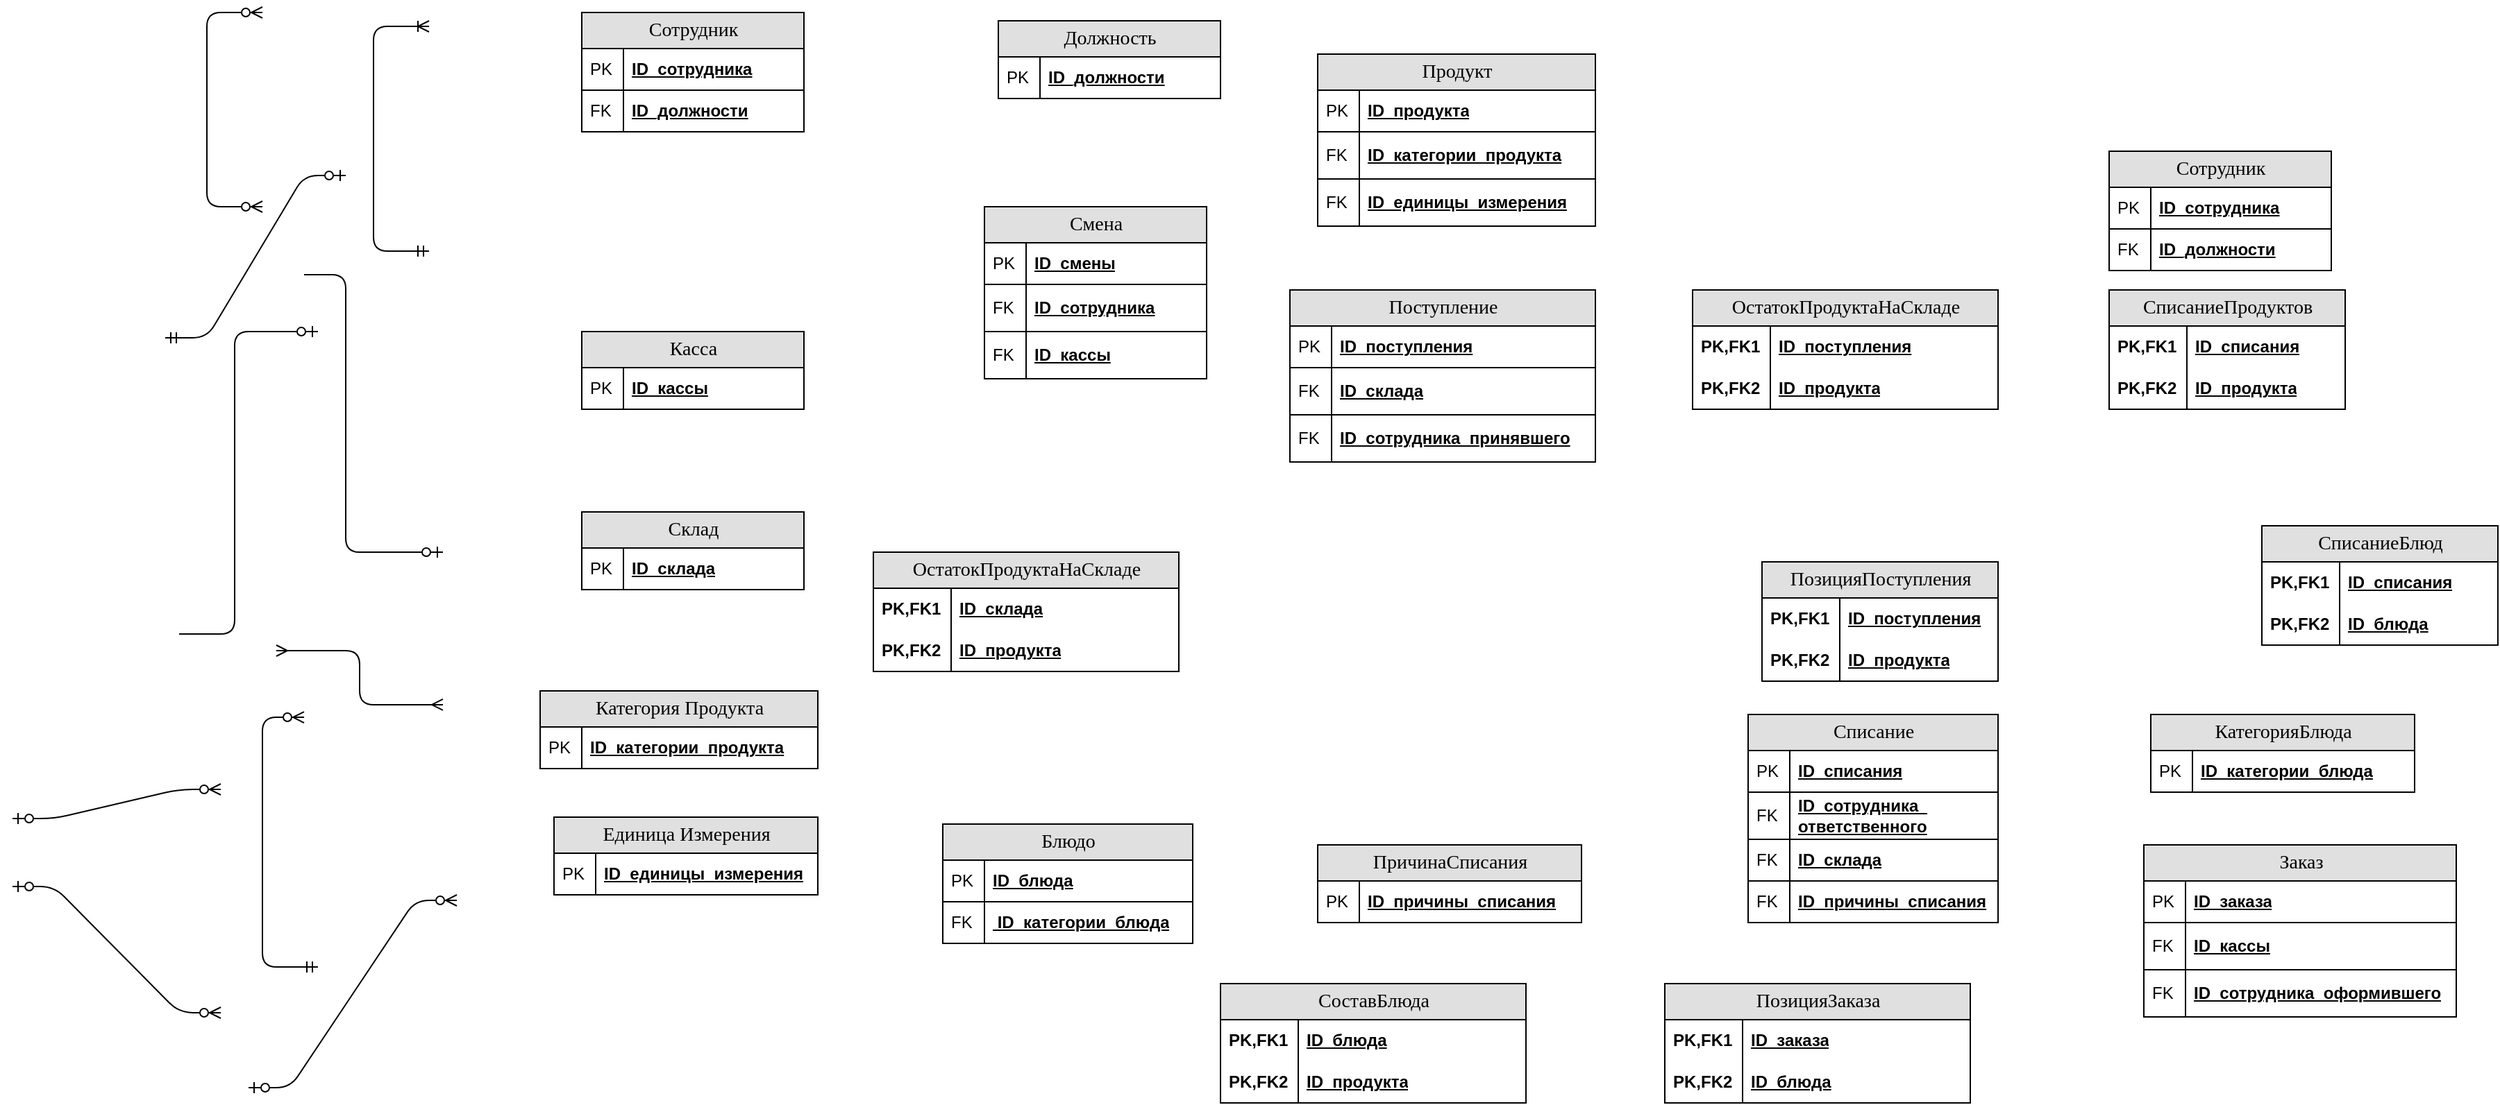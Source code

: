 <mxfile version="27.0.3">
  <diagram name="Page-1" id="e56a1550-8fbb-45ad-956c-1786394a9013">
    <mxGraphModel dx="2765" dy="788" grid="1" gridSize="10" guides="1" tooltips="1" connect="1" arrows="1" fold="1" page="1" pageScale="1" pageWidth="1100" pageHeight="850" background="none" math="0" shadow="0">
      <root>
        <mxCell id="0" />
        <mxCell id="1" parent="0" />
        <mxCell id="2e49270ec7c68f3f-8" value="Сотрудник" style="swimlane;html=1;fontStyle=0;childLayout=stackLayout;horizontal=1;startSize=26;fillColor=#e0e0e0;horizontalStack=0;resizeParent=1;resizeLast=0;collapsible=1;marginBottom=0;swimlaneFillColor=#ffffff;align=center;rounded=0;shadow=0;comic=0;labelBackgroundColor=none;strokeWidth=1;fontFamily=Verdana;fontSize=14;swimlaneLine=1;" parent="1" vertex="1">
          <mxGeometry x="1140" y="120" width="160" height="86" as="geometry" />
        </mxCell>
        <mxCell id="2e49270ec7c68f3f-9" value="ID_сотрудника" style="shape=partialRectangle;top=0;left=0;right=0;bottom=1;html=1;align=left;verticalAlign=middle;fillColor=none;spacingLeft=34;spacingRight=4;whiteSpace=wrap;overflow=hidden;rotatable=0;points=[[0,0.5],[1,0.5]];portConstraint=eastwest;dropTarget=0;fontStyle=5;" parent="2e49270ec7c68f3f-8" vertex="1">
          <mxGeometry y="26" width="160" height="30" as="geometry" />
        </mxCell>
        <mxCell id="2e49270ec7c68f3f-10" value="PK" style="shape=partialRectangle;top=0;left=0;bottom=0;html=1;fillColor=none;align=left;verticalAlign=middle;spacingLeft=4;spacingRight=4;whiteSpace=wrap;overflow=hidden;rotatable=0;points=[];portConstraint=eastwest;part=1;" parent="2e49270ec7c68f3f-9" vertex="1" connectable="0">
          <mxGeometry width="30" height="30" as="geometry" />
        </mxCell>
        <mxCell id="2e49270ec7c68f3f-81" value="ID_должности" style="shape=partialRectangle;top=0;left=0;right=0;bottom=1;html=1;align=left;verticalAlign=middle;fillColor=none;spacingLeft=34;spacingRight=4;whiteSpace=wrap;overflow=hidden;rotatable=0;points=[[0,0.5],[1,0.5]];portConstraint=eastwest;dropTarget=0;fontStyle=5;" parent="2e49270ec7c68f3f-8" vertex="1">
          <mxGeometry y="56" width="160" height="30" as="geometry" />
        </mxCell>
        <mxCell id="2e49270ec7c68f3f-82" value="FK" style="shape=partialRectangle;top=0;left=0;bottom=0;html=1;fillColor=none;align=left;verticalAlign=middle;spacingLeft=4;spacingRight=4;whiteSpace=wrap;overflow=hidden;rotatable=0;points=[];portConstraint=eastwest;part=1;" parent="2e49270ec7c68f3f-81" vertex="1" connectable="0">
          <mxGeometry width="30" height="30" as="geometry" />
        </mxCell>
        <mxCell id="2e49270ec7c68f3f-19" value="Касса" style="swimlane;html=1;fontStyle=0;childLayout=stackLayout;horizontal=1;startSize=26;fillColor=#e0e0e0;horizontalStack=0;resizeParent=1;resizeLast=0;collapsible=1;marginBottom=0;swimlaneFillColor=#ffffff;align=center;rounded=0;shadow=0;comic=0;labelBackgroundColor=none;strokeWidth=1;fontFamily=Verdana;fontSize=14" parent="1" vertex="1">
          <mxGeometry x="40" y="250" width="160" height="56" as="geometry" />
        </mxCell>
        <mxCell id="2e49270ec7c68f3f-20" value="ID_кассы" style="shape=partialRectangle;top=0;left=0;right=0;bottom=1;html=1;align=left;verticalAlign=middle;fillColor=none;spacingLeft=34;spacingRight=4;whiteSpace=wrap;overflow=hidden;rotatable=0;points=[[0,0.5],[1,0.5]];portConstraint=eastwest;dropTarget=0;fontStyle=5;" parent="2e49270ec7c68f3f-19" vertex="1">
          <mxGeometry y="26" width="160" height="30" as="geometry" />
        </mxCell>
        <mxCell id="2e49270ec7c68f3f-21" value="PK" style="shape=partialRectangle;top=0;left=0;bottom=0;html=1;fillColor=none;align=left;verticalAlign=middle;spacingLeft=4;spacingRight=4;whiteSpace=wrap;overflow=hidden;rotatable=0;points=[];portConstraint=eastwest;part=1;" parent="2e49270ec7c68f3f-20" vertex="1" connectable="0">
          <mxGeometry width="30" height="30" as="geometry" />
        </mxCell>
        <mxCell id="2e49270ec7c68f3f-41" value="ОстатокПродуктаНаСкладе" style="swimlane;html=1;fontStyle=0;childLayout=stackLayout;horizontal=1;startSize=26;fillColor=#e0e0e0;horizontalStack=0;resizeParent=1;resizeLast=0;collapsible=1;marginBottom=0;swimlaneFillColor=#ffffff;align=center;rounded=0;shadow=0;comic=0;labelBackgroundColor=none;strokeWidth=1;fontFamily=Verdana;fontSize=14" parent="1" vertex="1">
          <mxGeometry x="250" y="409" width="220" height="86" as="geometry" />
        </mxCell>
        <mxCell id="2e49270ec7c68f3f-42" value="ID_склада" style="shape=partialRectangle;top=0;left=0;right=0;bottom=0;html=1;align=left;verticalAlign=middle;fillColor=none;spacingLeft=60;spacingRight=4;whiteSpace=wrap;overflow=hidden;rotatable=0;points=[[0,0.5],[1,0.5]];portConstraint=eastwest;dropTarget=0;fontStyle=5;" parent="2e49270ec7c68f3f-41" vertex="1">
          <mxGeometry y="26" width="220" height="30" as="geometry" />
        </mxCell>
        <mxCell id="2e49270ec7c68f3f-43" value="PK,FK1" style="shape=partialRectangle;fontStyle=1;top=0;left=0;bottom=0;html=1;fillColor=none;align=left;verticalAlign=middle;spacingLeft=4;spacingRight=4;whiteSpace=wrap;overflow=hidden;rotatable=0;points=[];portConstraint=eastwest;part=1;" parent="2e49270ec7c68f3f-42" vertex="1" connectable="0">
          <mxGeometry width="56" height="30" as="geometry" />
        </mxCell>
        <mxCell id="2e49270ec7c68f3f-44" value="ID_продукта" style="shape=partialRectangle;top=0;left=0;right=0;bottom=1;html=1;align=left;verticalAlign=middle;fillColor=none;spacingLeft=60;spacingRight=4;whiteSpace=wrap;overflow=hidden;rotatable=0;points=[[0,0.5],[1,0.5]];portConstraint=eastwest;dropTarget=0;fontStyle=5;" parent="2e49270ec7c68f3f-41" vertex="1">
          <mxGeometry y="56" width="220" height="30" as="geometry" />
        </mxCell>
        <mxCell id="2e49270ec7c68f3f-45" value="PK,FK2" style="shape=partialRectangle;fontStyle=1;top=0;left=0;bottom=0;html=1;fillColor=none;align=left;verticalAlign=middle;spacingLeft=4;spacingRight=4;whiteSpace=wrap;overflow=hidden;rotatable=0;points=[];portConstraint=eastwest;part=1;" parent="2e49270ec7c68f3f-44" vertex="1" connectable="0">
          <mxGeometry width="56" height="30" as="geometry" />
        </mxCell>
        <mxCell id="2e49270ec7c68f3f-55" value="" style="edgeStyle=orthogonalEdgeStyle;html=1;endArrow=ERoneToMany;startArrow=ERmandOne;labelBackgroundColor=none;fontFamily=Verdana;fontSize=14;entryX=0;entryY=0.5;exitX=0;exitY=0.5;" parent="1" edge="1">
          <mxGeometry width="100" height="100" relative="1" as="geometry">
            <mxPoint x="-70" y="192" as="sourcePoint" />
            <mxPoint x="-70" y="30" as="targetPoint" />
            <Array as="points">
              <mxPoint x="-110" y="192" />
              <mxPoint x="-110" y="30" />
            </Array>
          </mxGeometry>
        </mxCell>
        <mxCell id="2e49270ec7c68f3f-56" value="" style="edgeStyle=orthogonalEdgeStyle;html=1;endArrow=ERzeroToMany;endFill=1;startArrow=ERzeroToMany;labelBackgroundColor=none;fontFamily=Verdana;fontSize=14;entryX=0;entryY=0.5;exitX=0;exitY=0.5;" parent="1" edge="1">
          <mxGeometry width="100" height="100" relative="1" as="geometry">
            <mxPoint x="-190" y="160" as="sourcePoint" />
            <mxPoint x="-190" y="20" as="targetPoint" />
            <Array as="points">
              <mxPoint x="-230" y="160" />
              <mxPoint x="-230" y="20" />
            </Array>
          </mxGeometry>
        </mxCell>
        <mxCell id="2e49270ec7c68f3f-57" value="" style="edgeStyle=orthogonalEdgeStyle;html=1;endArrow=ERmany;startArrow=ERmany;labelBackgroundColor=none;fontFamily=Verdana;fontSize=14;entryX=1;entryY=0.5;exitX=0;exitY=0.383;exitPerimeter=0;" parent="1" edge="1">
          <mxGeometry width="100" height="100" relative="1" as="geometry">
            <mxPoint x="-60" y="518.958" as="sourcePoint" />
            <mxPoint x="-180" y="480" as="targetPoint" />
            <Array as="points">
              <mxPoint x="-120" y="519" />
              <mxPoint x="-120" y="480" />
            </Array>
          </mxGeometry>
        </mxCell>
        <mxCell id="2e49270ec7c68f3f-58" value="" style="edgeStyle=orthogonalEdgeStyle;html=1;endArrow=ERzeroToMany;startArrow=ERmandOne;labelBackgroundColor=none;fontFamily=Verdana;fontSize=14;entryX=0;entryY=0.308;entryPerimeter=0;exitX=0;exitY=0.5;" parent="1" edge="1">
          <mxGeometry width="100" height="100" relative="1" as="geometry">
            <mxPoint x="-150" y="708" as="sourcePoint" />
            <mxPoint x="-160" y="528.008" as="targetPoint" />
            <Array as="points">
              <mxPoint x="-190" y="708" />
              <mxPoint x="-190" y="528" />
            </Array>
          </mxGeometry>
        </mxCell>
        <mxCell id="2e49270ec7c68f3f-60" value="" style="edgeStyle=entityRelationEdgeStyle;html=1;endArrow=ERzeroToOne;startArrow=ERmandOne;labelBackgroundColor=none;fontFamily=Verdana;fontSize=14;exitX=1;exitY=0.5;entryX=0;entryY=0.5;" parent="1" edge="1">
          <mxGeometry width="100" height="100" relative="1" as="geometry">
            <mxPoint x="-260" y="254.5" as="sourcePoint" />
            <mxPoint x="-130" y="137.5" as="targetPoint" />
          </mxGeometry>
        </mxCell>
        <mxCell id="2e49270ec7c68f3f-63" value="" style="edgeStyle=entityRelationEdgeStyle;html=1;endArrow=ERzeroToMany;startArrow=ERzeroToOne;labelBackgroundColor=none;fontFamily=Verdana;fontSize=14;entryX=0;entryY=0.5;exitX=1;exitY=0.5;" parent="1" edge="1">
          <mxGeometry width="100" height="100" relative="1" as="geometry">
            <mxPoint x="-200" y="795" as="sourcePoint" />
            <mxPoint x="-50" y="660" as="targetPoint" />
          </mxGeometry>
        </mxCell>
        <mxCell id="2e49270ec7c68f3f-64" value="ПозицияПоступления" style="swimlane;html=1;fontStyle=0;childLayout=stackLayout;horizontal=1;startSize=26;fillColor=#e0e0e0;horizontalStack=0;resizeParent=1;resizeLast=0;collapsible=1;marginBottom=0;swimlaneFillColor=#ffffff;align=center;rounded=0;shadow=0;comic=0;labelBackgroundColor=none;strokeWidth=1;fontFamily=Verdana;fontSize=14" parent="1" vertex="1">
          <mxGeometry x="890" y="416" width="170" height="86" as="geometry" />
        </mxCell>
        <mxCell id="2e49270ec7c68f3f-65" value="ID_поступления" style="shape=partialRectangle;top=0;left=0;right=0;bottom=0;html=1;align=left;verticalAlign=middle;fillColor=none;spacingLeft=60;spacingRight=4;whiteSpace=wrap;overflow=hidden;rotatable=0;points=[[0,0.5],[1,0.5]];portConstraint=eastwest;dropTarget=0;fontStyle=5;" parent="2e49270ec7c68f3f-64" vertex="1">
          <mxGeometry y="26" width="170" height="30" as="geometry" />
        </mxCell>
        <mxCell id="2e49270ec7c68f3f-66" value="PK,FK1" style="shape=partialRectangle;fontStyle=1;top=0;left=0;bottom=0;html=1;fillColor=none;align=left;verticalAlign=middle;spacingLeft=4;spacingRight=4;whiteSpace=wrap;overflow=hidden;rotatable=0;points=[];portConstraint=eastwest;part=1;" parent="2e49270ec7c68f3f-65" vertex="1" connectable="0">
          <mxGeometry width="56" height="30" as="geometry" />
        </mxCell>
        <mxCell id="2e49270ec7c68f3f-67" value="ID_продукта" style="shape=partialRectangle;top=0;left=0;right=0;bottom=1;html=1;align=left;verticalAlign=middle;fillColor=none;spacingLeft=60;spacingRight=4;whiteSpace=wrap;overflow=hidden;rotatable=0;points=[[0,0.5],[1,0.5]];portConstraint=eastwest;dropTarget=0;fontStyle=5;" parent="2e49270ec7c68f3f-64" vertex="1">
          <mxGeometry y="56" width="170" height="30" as="geometry" />
        </mxCell>
        <mxCell id="2e49270ec7c68f3f-68" value="PK,FK2" style="shape=partialRectangle;fontStyle=1;top=0;left=0;bottom=0;html=1;fillColor=none;align=left;verticalAlign=middle;spacingLeft=4;spacingRight=4;whiteSpace=wrap;overflow=hidden;rotatable=0;points=[];portConstraint=eastwest;part=1;" parent="2e49270ec7c68f3f-67" vertex="1" connectable="0">
          <mxGeometry width="56" height="30" as="geometry" />
        </mxCell>
        <mxCell id="2e49270ec7c68f3f-78" value="" style="edgeStyle=entityRelationEdgeStyle;html=1;endArrow=ERzeroToMany;startArrow=ERzeroToOne;labelBackgroundColor=none;fontFamily=Verdana;fontSize=14;entryX=0;entryY=0.5;exitX=1;exitY=0.5;" parent="1" edge="1">
          <mxGeometry width="100" height="100" relative="1" as="geometry">
            <mxPoint x="-370" y="601" as="sourcePoint" />
            <mxPoint x="-220" y="580" as="targetPoint" />
          </mxGeometry>
        </mxCell>
        <mxCell id="2e49270ec7c68f3f-79" value="" style="edgeStyle=entityRelationEdgeStyle;html=1;endArrow=ERzeroToMany;startArrow=ERzeroToOne;labelBackgroundColor=none;fontFamily=Verdana;fontSize=14;entryX=0;entryY=0.5;exitX=1;exitY=0.5;" parent="1" edge="1">
          <mxGeometry width="100" height="100" relative="1" as="geometry">
            <mxPoint x="-370" y="650" as="sourcePoint" />
            <mxPoint x="-220" y="741" as="targetPoint" />
          </mxGeometry>
        </mxCell>
        <mxCell id="2e49270ec7c68f3f-80" value="Должность" style="swimlane;html=1;fontStyle=0;childLayout=stackLayout;horizontal=1;startSize=26;fillColor=#e0e0e0;horizontalStack=0;resizeParent=1;resizeLast=0;collapsible=1;marginBottom=0;swimlaneFillColor=#ffffff;align=center;rounded=0;shadow=0;comic=0;labelBackgroundColor=none;strokeWidth=1;fontFamily=Verdana;fontSize=14" parent="1" vertex="1">
          <mxGeometry x="340" y="26" width="160" height="56" as="geometry" />
        </mxCell>
        <mxCell id="zs1lgDmCPFX4s4tORmKH-10" value="ID_должности" style="shape=partialRectangle;top=0;left=0;right=0;bottom=1;html=1;align=left;verticalAlign=middle;fillColor=none;spacingLeft=34;spacingRight=4;whiteSpace=wrap;overflow=hidden;rotatable=0;points=[[0,0.5],[1,0.5]];portConstraint=eastwest;dropTarget=0;fontStyle=5;" vertex="1" parent="2e49270ec7c68f3f-80">
          <mxGeometry y="26" width="160" height="30" as="geometry" />
        </mxCell>
        <mxCell id="zs1lgDmCPFX4s4tORmKH-11" value="PK" style="shape=partialRectangle;top=0;left=0;bottom=0;html=1;fillColor=none;align=left;verticalAlign=middle;spacingLeft=4;spacingRight=4;whiteSpace=wrap;overflow=hidden;rotatable=0;points=[];portConstraint=eastwest;part=1;" vertex="1" connectable="0" parent="zs1lgDmCPFX4s4tORmKH-10">
          <mxGeometry width="30" height="30" as="geometry" />
        </mxCell>
        <mxCell id="2e49270ec7c68f3f-91" value="" style="edgeStyle=orthogonalEdgeStyle;html=1;endArrow=ERzeroToOne;endFill=1;labelBackgroundColor=none;fontFamily=Verdana;fontSize=14;entryX=0;entryY=0.5;exitX=1;exitY=0.5;" parent="1" edge="1">
          <mxGeometry width="100" height="100" relative="1" as="geometry">
            <mxPoint x="-250" y="468" as="sourcePoint" />
            <mxPoint x="-150" y="250" as="targetPoint" />
            <Array as="points">
              <mxPoint x="-210" y="468" />
              <mxPoint x="-210" y="250" />
            </Array>
          </mxGeometry>
        </mxCell>
        <mxCell id="2e49270ec7c68f3f-92" value="" style="edgeStyle=orthogonalEdgeStyle;html=1;endArrow=ERzeroToOne;endFill=1;labelBackgroundColor=none;fontFamily=Verdana;fontSize=14;entryX=0;entryY=0.5;exitX=1;exitY=0.5;" parent="1" edge="1">
          <mxGeometry width="100" height="100" relative="1" as="geometry">
            <mxPoint x="-160" y="209" as="sourcePoint" />
            <mxPoint x="-60" y="409" as="targetPoint" />
            <Array as="points">
              <mxPoint x="-130" y="209" />
              <mxPoint x="-130" y="409" />
            </Array>
          </mxGeometry>
        </mxCell>
        <mxCell id="zs1lgDmCPFX4s4tORmKH-1" value="Единица Измерения" style="swimlane;html=1;fontStyle=0;childLayout=stackLayout;horizontal=1;startSize=26;fillColor=#e0e0e0;horizontalStack=0;resizeParent=1;resizeLast=0;collapsible=1;marginBottom=0;swimlaneFillColor=#ffffff;align=center;rounded=0;shadow=0;comic=0;labelBackgroundColor=none;strokeWidth=1;fontFamily=Verdana;fontSize=14" vertex="1" parent="1">
          <mxGeometry x="20" y="600" width="190" height="56" as="geometry" />
        </mxCell>
        <mxCell id="zs1lgDmCPFX4s4tORmKH-2" value="ID_единицы_измерения" style="shape=partialRectangle;top=0;left=0;right=0;bottom=1;html=1;align=left;verticalAlign=middle;fillColor=none;spacingLeft=34;spacingRight=4;whiteSpace=wrap;overflow=hidden;rotatable=0;points=[[0,0.5],[1,0.5]];portConstraint=eastwest;dropTarget=0;fontStyle=5;" vertex="1" parent="zs1lgDmCPFX4s4tORmKH-1">
          <mxGeometry y="26" width="190" height="30" as="geometry" />
        </mxCell>
        <mxCell id="zs1lgDmCPFX4s4tORmKH-3" value="PK" style="shape=partialRectangle;top=0;left=0;bottom=0;html=1;fillColor=none;align=left;verticalAlign=middle;spacingLeft=4;spacingRight=4;whiteSpace=wrap;overflow=hidden;rotatable=0;points=[];portConstraint=eastwest;part=1;" vertex="1" connectable="0" parent="zs1lgDmCPFX4s4tORmKH-2">
          <mxGeometry width="30" height="30" as="geometry" />
        </mxCell>
        <mxCell id="zs1lgDmCPFX4s4tORmKH-4" value="Категория Продукта" style="swimlane;html=1;fontStyle=0;childLayout=stackLayout;horizontal=1;startSize=26;fillColor=#e0e0e0;horizontalStack=0;resizeParent=1;resizeLast=0;collapsible=1;marginBottom=0;swimlaneFillColor=#ffffff;align=center;rounded=0;shadow=0;comic=0;labelBackgroundColor=none;strokeWidth=1;fontFamily=Verdana;fontSize=14" vertex="1" parent="1">
          <mxGeometry x="10" y="509" width="200" height="56" as="geometry" />
        </mxCell>
        <mxCell id="zs1lgDmCPFX4s4tORmKH-5" value="ID_категории_продукта" style="shape=partialRectangle;top=0;left=0;right=0;bottom=1;html=1;align=left;verticalAlign=middle;fillColor=none;spacingLeft=34;spacingRight=4;whiteSpace=wrap;overflow=hidden;rotatable=0;points=[[0,0.5],[1,0.5]];portConstraint=eastwest;dropTarget=0;fontStyle=5;" vertex="1" parent="zs1lgDmCPFX4s4tORmKH-4">
          <mxGeometry y="26" width="200" height="30" as="geometry" />
        </mxCell>
        <mxCell id="zs1lgDmCPFX4s4tORmKH-6" value="PK" style="shape=partialRectangle;top=0;left=0;bottom=0;html=1;fillColor=none;align=left;verticalAlign=middle;spacingLeft=4;spacingRight=4;whiteSpace=wrap;overflow=hidden;rotatable=0;points=[];portConstraint=eastwest;part=1;" vertex="1" connectable="0" parent="zs1lgDmCPFX4s4tORmKH-5">
          <mxGeometry width="30" height="30" as="geometry" />
        </mxCell>
        <mxCell id="zs1lgDmCPFX4s4tORmKH-7" value="Склад" style="swimlane;html=1;fontStyle=0;childLayout=stackLayout;horizontal=1;startSize=26;fillColor=#e0e0e0;horizontalStack=0;resizeParent=1;resizeLast=0;collapsible=1;marginBottom=0;swimlaneFillColor=#ffffff;align=center;rounded=0;shadow=0;comic=0;labelBackgroundColor=none;strokeWidth=1;fontFamily=Verdana;fontSize=14" vertex="1" parent="1">
          <mxGeometry x="40" y="380" width="160" height="56" as="geometry" />
        </mxCell>
        <mxCell id="zs1lgDmCPFX4s4tORmKH-8" value="ID_склада" style="shape=partialRectangle;top=0;left=0;right=0;bottom=1;html=1;align=left;verticalAlign=middle;fillColor=none;spacingLeft=34;spacingRight=4;whiteSpace=wrap;overflow=hidden;rotatable=0;points=[[0,0.5],[1,0.5]];portConstraint=eastwest;dropTarget=0;fontStyle=5;" vertex="1" parent="zs1lgDmCPFX4s4tORmKH-7">
          <mxGeometry y="26" width="160" height="30" as="geometry" />
        </mxCell>
        <mxCell id="zs1lgDmCPFX4s4tORmKH-9" value="PK" style="shape=partialRectangle;top=0;left=0;bottom=0;html=1;fillColor=none;align=left;verticalAlign=middle;spacingLeft=4;spacingRight=4;whiteSpace=wrap;overflow=hidden;rotatable=0;points=[];portConstraint=eastwest;part=1;" vertex="1" connectable="0" parent="zs1lgDmCPFX4s4tORmKH-8">
          <mxGeometry width="30" height="30" as="geometry" />
        </mxCell>
        <mxCell id="zs1lgDmCPFX4s4tORmKH-12" value="Смена" style="swimlane;html=1;fontStyle=0;childLayout=stackLayout;horizontal=1;startSize=26;fillColor=#e0e0e0;horizontalStack=0;resizeParent=1;resizeLast=0;collapsible=1;marginBottom=0;swimlaneFillColor=#ffffff;align=center;rounded=0;shadow=0;comic=0;labelBackgroundColor=none;strokeWidth=1;fontFamily=Verdana;fontSize=14;swimlaneLine=1;" vertex="1" parent="1">
          <mxGeometry x="330" y="160" width="160" height="124" as="geometry" />
        </mxCell>
        <mxCell id="zs1lgDmCPFX4s4tORmKH-13" value="ID_смены" style="shape=partialRectangle;top=0;left=0;right=0;bottom=1;html=1;align=left;verticalAlign=middle;fillColor=none;spacingLeft=34;spacingRight=4;whiteSpace=wrap;overflow=hidden;rotatable=0;points=[[0,0.5],[1,0.5]];portConstraint=eastwest;dropTarget=0;fontStyle=5;" vertex="1" parent="zs1lgDmCPFX4s4tORmKH-12">
          <mxGeometry y="26" width="160" height="30" as="geometry" />
        </mxCell>
        <mxCell id="zs1lgDmCPFX4s4tORmKH-14" value="PK" style="shape=partialRectangle;top=0;left=0;bottom=0;html=1;fillColor=none;align=left;verticalAlign=middle;spacingLeft=4;spacingRight=4;whiteSpace=wrap;overflow=hidden;rotatable=0;points=[];portConstraint=eastwest;part=1;" vertex="1" connectable="0" parent="zs1lgDmCPFX4s4tORmKH-13">
          <mxGeometry width="30" height="30" as="geometry" />
        </mxCell>
        <mxCell id="zs1lgDmCPFX4s4tORmKH-15" value="ID_сотрудника" style="shape=partialRectangle;top=0;left=0;right=0;bottom=1;html=1;align=left;verticalAlign=middle;fillColor=none;spacingLeft=34;spacingRight=4;whiteSpace=wrap;overflow=hidden;rotatable=0;points=[[0,0.5],[1,0.5]];portConstraint=eastwest;dropTarget=0;fontStyle=5;" vertex="1" parent="zs1lgDmCPFX4s4tORmKH-12">
          <mxGeometry y="56" width="160" height="34" as="geometry" />
        </mxCell>
        <mxCell id="zs1lgDmCPFX4s4tORmKH-16" value="FK" style="shape=partialRectangle;top=0;left=0;bottom=0;html=1;fillColor=none;align=left;verticalAlign=middle;spacingLeft=4;spacingRight=4;whiteSpace=wrap;overflow=hidden;rotatable=0;points=[];portConstraint=eastwest;part=1;" vertex="1" connectable="0" parent="zs1lgDmCPFX4s4tORmKH-15">
          <mxGeometry width="30" height="34" as="geometry" />
        </mxCell>
        <mxCell id="zs1lgDmCPFX4s4tORmKH-22" value="ID_кассы" style="shape=partialRectangle;top=0;left=0;right=0;bottom=1;html=1;align=left;verticalAlign=middle;fillColor=none;spacingLeft=34;spacingRight=4;whiteSpace=wrap;overflow=hidden;rotatable=0;points=[[0,0.5],[1,0.5]];portConstraint=eastwest;dropTarget=0;fontStyle=5;" vertex="1" parent="zs1lgDmCPFX4s4tORmKH-12">
          <mxGeometry y="90" width="160" height="34" as="geometry" />
        </mxCell>
        <mxCell id="zs1lgDmCPFX4s4tORmKH-23" value="FK" style="shape=partialRectangle;top=0;left=0;bottom=0;html=1;fillColor=none;align=left;verticalAlign=middle;spacingLeft=4;spacingRight=4;whiteSpace=wrap;overflow=hidden;rotatable=0;points=[];portConstraint=eastwest;part=1;" vertex="1" connectable="0" parent="zs1lgDmCPFX4s4tORmKH-22">
          <mxGeometry width="30" height="34" as="geometry" />
        </mxCell>
        <mxCell id="zs1lgDmCPFX4s4tORmKH-17" value="Сотрудник" style="swimlane;html=1;fontStyle=0;childLayout=stackLayout;horizontal=1;startSize=26;fillColor=#e0e0e0;horizontalStack=0;resizeParent=1;resizeLast=0;collapsible=1;marginBottom=0;swimlaneFillColor=#ffffff;align=center;rounded=0;shadow=0;comic=0;labelBackgroundColor=none;strokeWidth=1;fontFamily=Verdana;fontSize=14;swimlaneLine=1;" vertex="1" parent="1">
          <mxGeometry x="40" y="20" width="160" height="86" as="geometry" />
        </mxCell>
        <mxCell id="zs1lgDmCPFX4s4tORmKH-18" value="ID_сотрудника" style="shape=partialRectangle;top=0;left=0;right=0;bottom=1;html=1;align=left;verticalAlign=middle;fillColor=none;spacingLeft=34;spacingRight=4;whiteSpace=wrap;overflow=hidden;rotatable=0;points=[[0,0.5],[1,0.5]];portConstraint=eastwest;dropTarget=0;fontStyle=5;" vertex="1" parent="zs1lgDmCPFX4s4tORmKH-17">
          <mxGeometry y="26" width="160" height="30" as="geometry" />
        </mxCell>
        <mxCell id="zs1lgDmCPFX4s4tORmKH-19" value="PK" style="shape=partialRectangle;top=0;left=0;bottom=0;html=1;fillColor=none;align=left;verticalAlign=middle;spacingLeft=4;spacingRight=4;whiteSpace=wrap;overflow=hidden;rotatable=0;points=[];portConstraint=eastwest;part=1;" vertex="1" connectable="0" parent="zs1lgDmCPFX4s4tORmKH-18">
          <mxGeometry width="30" height="30" as="geometry" />
        </mxCell>
        <mxCell id="zs1lgDmCPFX4s4tORmKH-20" value="ID_должности" style="shape=partialRectangle;top=0;left=0;right=0;bottom=1;html=1;align=left;verticalAlign=middle;fillColor=none;spacingLeft=34;spacingRight=4;whiteSpace=wrap;overflow=hidden;rotatable=0;points=[[0,0.5],[1,0.5]];portConstraint=eastwest;dropTarget=0;fontStyle=5;" vertex="1" parent="zs1lgDmCPFX4s4tORmKH-17">
          <mxGeometry y="56" width="160" height="30" as="geometry" />
        </mxCell>
        <mxCell id="zs1lgDmCPFX4s4tORmKH-21" value="FK" style="shape=partialRectangle;top=0;left=0;bottom=0;html=1;fillColor=none;align=left;verticalAlign=middle;spacingLeft=4;spacingRight=4;whiteSpace=wrap;overflow=hidden;rotatable=0;points=[];portConstraint=eastwest;part=1;" vertex="1" connectable="0" parent="zs1lgDmCPFX4s4tORmKH-20">
          <mxGeometry width="30" height="30" as="geometry" />
        </mxCell>
        <mxCell id="zs1lgDmCPFX4s4tORmKH-24" value="Продукт" style="swimlane;html=1;fontStyle=0;childLayout=stackLayout;horizontal=1;startSize=26;fillColor=#e0e0e0;horizontalStack=0;resizeParent=1;resizeLast=0;collapsible=1;marginBottom=0;swimlaneFillColor=#ffffff;align=center;rounded=0;shadow=0;comic=0;labelBackgroundColor=none;strokeWidth=1;fontFamily=Verdana;fontSize=14;swimlaneLine=1;" vertex="1" parent="1">
          <mxGeometry x="570" y="50" width="200" height="124" as="geometry" />
        </mxCell>
        <mxCell id="zs1lgDmCPFX4s4tORmKH-25" value="ID_продукта" style="shape=partialRectangle;top=0;left=0;right=0;bottom=1;html=1;align=left;verticalAlign=middle;fillColor=none;spacingLeft=34;spacingRight=4;whiteSpace=wrap;overflow=hidden;rotatable=0;points=[[0,0.5],[1,0.5]];portConstraint=eastwest;dropTarget=0;fontStyle=5;" vertex="1" parent="zs1lgDmCPFX4s4tORmKH-24">
          <mxGeometry y="26" width="200" height="30" as="geometry" />
        </mxCell>
        <mxCell id="zs1lgDmCPFX4s4tORmKH-26" value="PK" style="shape=partialRectangle;top=0;left=0;bottom=0;html=1;fillColor=none;align=left;verticalAlign=middle;spacingLeft=4;spacingRight=4;whiteSpace=wrap;overflow=hidden;rotatable=0;points=[];portConstraint=eastwest;part=1;" vertex="1" connectable="0" parent="zs1lgDmCPFX4s4tORmKH-25">
          <mxGeometry width="30" height="30" as="geometry" />
        </mxCell>
        <mxCell id="zs1lgDmCPFX4s4tORmKH-27" value="ID_категории_продукта" style="shape=partialRectangle;top=0;left=0;right=0;bottom=1;html=1;align=left;verticalAlign=middle;fillColor=none;spacingLeft=34;spacingRight=4;whiteSpace=wrap;overflow=hidden;rotatable=0;points=[[0,0.5],[1,0.5]];portConstraint=eastwest;dropTarget=0;fontStyle=5;" vertex="1" parent="zs1lgDmCPFX4s4tORmKH-24">
          <mxGeometry y="56" width="200" height="34" as="geometry" />
        </mxCell>
        <mxCell id="zs1lgDmCPFX4s4tORmKH-28" value="FK" style="shape=partialRectangle;top=0;left=0;bottom=0;html=1;fillColor=none;align=left;verticalAlign=middle;spacingLeft=4;spacingRight=4;whiteSpace=wrap;overflow=hidden;rotatable=0;points=[];portConstraint=eastwest;part=1;" vertex="1" connectable="0" parent="zs1lgDmCPFX4s4tORmKH-27">
          <mxGeometry width="30" height="34" as="geometry" />
        </mxCell>
        <mxCell id="zs1lgDmCPFX4s4tORmKH-29" value="ID_единицы_измерения" style="shape=partialRectangle;top=0;left=0;right=0;bottom=1;html=1;align=left;verticalAlign=middle;fillColor=none;spacingLeft=34;spacingRight=4;whiteSpace=wrap;overflow=hidden;rotatable=0;points=[[0,0.5],[1,0.5]];portConstraint=eastwest;dropTarget=0;fontStyle=5;" vertex="1" parent="zs1lgDmCPFX4s4tORmKH-24">
          <mxGeometry y="90" width="200" height="34" as="geometry" />
        </mxCell>
        <mxCell id="zs1lgDmCPFX4s4tORmKH-30" value="FK" style="shape=partialRectangle;top=0;left=0;bottom=0;html=1;fillColor=none;align=left;verticalAlign=middle;spacingLeft=4;spacingRight=4;whiteSpace=wrap;overflow=hidden;rotatable=0;points=[];portConstraint=eastwest;part=1;" vertex="1" connectable="0" parent="zs1lgDmCPFX4s4tORmKH-29">
          <mxGeometry width="30" height="34" as="geometry" />
        </mxCell>
        <mxCell id="zs1lgDmCPFX4s4tORmKH-31" value="Поступление" style="swimlane;html=1;fontStyle=0;childLayout=stackLayout;horizontal=1;startSize=26;fillColor=#e0e0e0;horizontalStack=0;resizeParent=1;resizeLast=0;collapsible=1;marginBottom=0;swimlaneFillColor=#ffffff;align=center;rounded=0;shadow=0;comic=0;labelBackgroundColor=none;strokeWidth=1;fontFamily=Verdana;fontSize=14;swimlaneLine=1;" vertex="1" parent="1">
          <mxGeometry x="550" y="220" width="220" height="124" as="geometry" />
        </mxCell>
        <mxCell id="zs1lgDmCPFX4s4tORmKH-32" value="ID_поступления" style="shape=partialRectangle;top=0;left=0;right=0;bottom=1;html=1;align=left;verticalAlign=middle;fillColor=none;spacingLeft=34;spacingRight=4;whiteSpace=wrap;overflow=hidden;rotatable=0;points=[[0,0.5],[1,0.5]];portConstraint=eastwest;dropTarget=0;fontStyle=5;" vertex="1" parent="zs1lgDmCPFX4s4tORmKH-31">
          <mxGeometry y="26" width="220" height="30" as="geometry" />
        </mxCell>
        <mxCell id="zs1lgDmCPFX4s4tORmKH-33" value="PK" style="shape=partialRectangle;top=0;left=0;bottom=0;html=1;fillColor=none;align=left;verticalAlign=middle;spacingLeft=4;spacingRight=4;whiteSpace=wrap;overflow=hidden;rotatable=0;points=[];portConstraint=eastwest;part=1;" vertex="1" connectable="0" parent="zs1lgDmCPFX4s4tORmKH-32">
          <mxGeometry width="30" height="30" as="geometry" />
        </mxCell>
        <mxCell id="zs1lgDmCPFX4s4tORmKH-34" value="ID_склада" style="shape=partialRectangle;top=0;left=0;right=0;bottom=1;html=1;align=left;verticalAlign=middle;fillColor=none;spacingLeft=34;spacingRight=4;whiteSpace=wrap;overflow=hidden;rotatable=0;points=[[0,0.5],[1,0.5]];portConstraint=eastwest;dropTarget=0;fontStyle=5;" vertex="1" parent="zs1lgDmCPFX4s4tORmKH-31">
          <mxGeometry y="56" width="220" height="34" as="geometry" />
        </mxCell>
        <mxCell id="zs1lgDmCPFX4s4tORmKH-35" value="FK" style="shape=partialRectangle;top=0;left=0;bottom=0;html=1;fillColor=none;align=left;verticalAlign=middle;spacingLeft=4;spacingRight=4;whiteSpace=wrap;overflow=hidden;rotatable=0;points=[];portConstraint=eastwest;part=1;" vertex="1" connectable="0" parent="zs1lgDmCPFX4s4tORmKH-34">
          <mxGeometry width="30" height="34" as="geometry" />
        </mxCell>
        <mxCell id="zs1lgDmCPFX4s4tORmKH-36" value="ID_сотрудника_принявшего" style="shape=partialRectangle;top=0;left=0;right=0;bottom=1;html=1;align=left;verticalAlign=middle;fillColor=none;spacingLeft=34;spacingRight=4;whiteSpace=wrap;overflow=hidden;rotatable=0;points=[[0,0.5],[1,0.5]];portConstraint=eastwest;dropTarget=0;fontStyle=5;" vertex="1" parent="zs1lgDmCPFX4s4tORmKH-31">
          <mxGeometry y="90" width="220" height="34" as="geometry" />
        </mxCell>
        <mxCell id="zs1lgDmCPFX4s4tORmKH-37" value="FK" style="shape=partialRectangle;top=0;left=0;bottom=0;html=1;fillColor=none;align=left;verticalAlign=middle;spacingLeft=4;spacingRight=4;whiteSpace=wrap;overflow=hidden;rotatable=0;points=[];portConstraint=eastwest;part=1;" vertex="1" connectable="0" parent="zs1lgDmCPFX4s4tORmKH-36">
          <mxGeometry width="30" height="34" as="geometry" />
        </mxCell>
        <mxCell id="zs1lgDmCPFX4s4tORmKH-38" value="ОстатокПродуктаНаСкладе" style="swimlane;html=1;fontStyle=0;childLayout=stackLayout;horizontal=1;startSize=26;fillColor=#e0e0e0;horizontalStack=0;resizeParent=1;resizeLast=0;collapsible=1;marginBottom=0;swimlaneFillColor=#ffffff;align=center;rounded=0;shadow=0;comic=0;labelBackgroundColor=none;strokeWidth=1;fontFamily=Verdana;fontSize=14" vertex="1" parent="1">
          <mxGeometry x="840" y="220" width="220" height="86" as="geometry" />
        </mxCell>
        <mxCell id="zs1lgDmCPFX4s4tORmKH-39" value="ID_поступления" style="shape=partialRectangle;top=0;left=0;right=0;bottom=0;html=1;align=left;verticalAlign=middle;fillColor=none;spacingLeft=60;spacingRight=4;whiteSpace=wrap;overflow=hidden;rotatable=0;points=[[0,0.5],[1,0.5]];portConstraint=eastwest;dropTarget=0;fontStyle=5;" vertex="1" parent="zs1lgDmCPFX4s4tORmKH-38">
          <mxGeometry y="26" width="220" height="30" as="geometry" />
        </mxCell>
        <mxCell id="zs1lgDmCPFX4s4tORmKH-40" value="PK,FK1" style="shape=partialRectangle;fontStyle=1;top=0;left=0;bottom=0;html=1;fillColor=none;align=left;verticalAlign=middle;spacingLeft=4;spacingRight=4;whiteSpace=wrap;overflow=hidden;rotatable=0;points=[];portConstraint=eastwest;part=1;" vertex="1" connectable="0" parent="zs1lgDmCPFX4s4tORmKH-39">
          <mxGeometry width="56" height="30" as="geometry" />
        </mxCell>
        <mxCell id="zs1lgDmCPFX4s4tORmKH-41" value="ID_продукта" style="shape=partialRectangle;top=0;left=0;right=0;bottom=1;html=1;align=left;verticalAlign=middle;fillColor=none;spacingLeft=60;spacingRight=4;whiteSpace=wrap;overflow=hidden;rotatable=0;points=[[0,0.5],[1,0.5]];portConstraint=eastwest;dropTarget=0;fontStyle=5;" vertex="1" parent="zs1lgDmCPFX4s4tORmKH-38">
          <mxGeometry y="56" width="220" height="30" as="geometry" />
        </mxCell>
        <mxCell id="zs1lgDmCPFX4s4tORmKH-42" value="PK,FK2" style="shape=partialRectangle;fontStyle=1;top=0;left=0;bottom=0;html=1;fillColor=none;align=left;verticalAlign=middle;spacingLeft=4;spacingRight=4;whiteSpace=wrap;overflow=hidden;rotatable=0;points=[];portConstraint=eastwest;part=1;" vertex="1" connectable="0" parent="zs1lgDmCPFX4s4tORmKH-41">
          <mxGeometry width="56" height="30" as="geometry" />
        </mxCell>
        <mxCell id="zs1lgDmCPFX4s4tORmKH-43" value="ПричинаСписания" style="swimlane;html=1;fontStyle=0;childLayout=stackLayout;horizontal=1;startSize=26;fillColor=#e0e0e0;horizontalStack=0;resizeParent=1;resizeLast=0;collapsible=1;marginBottom=0;swimlaneFillColor=#ffffff;align=center;rounded=0;shadow=0;comic=0;labelBackgroundColor=none;strokeWidth=1;fontFamily=Verdana;fontSize=14" vertex="1" parent="1">
          <mxGeometry x="570" y="620" width="190" height="56" as="geometry" />
        </mxCell>
        <mxCell id="zs1lgDmCPFX4s4tORmKH-44" value="ID_причины_списания" style="shape=partialRectangle;top=0;left=0;right=0;bottom=1;html=1;align=left;verticalAlign=middle;fillColor=none;spacingLeft=34;spacingRight=4;whiteSpace=wrap;overflow=hidden;rotatable=0;points=[[0,0.5],[1,0.5]];portConstraint=eastwest;dropTarget=0;fontStyle=5;" vertex="1" parent="zs1lgDmCPFX4s4tORmKH-43">
          <mxGeometry y="26" width="190" height="30" as="geometry" />
        </mxCell>
        <mxCell id="zs1lgDmCPFX4s4tORmKH-45" value="PK" style="shape=partialRectangle;top=0;left=0;bottom=0;html=1;fillColor=none;align=left;verticalAlign=middle;spacingLeft=4;spacingRight=4;whiteSpace=wrap;overflow=hidden;rotatable=0;points=[];portConstraint=eastwest;part=1;" vertex="1" connectable="0" parent="zs1lgDmCPFX4s4tORmKH-44">
          <mxGeometry width="30" height="30" as="geometry" />
        </mxCell>
        <mxCell id="zs1lgDmCPFX4s4tORmKH-46" value="Списание" style="swimlane;html=1;fontStyle=0;childLayout=stackLayout;horizontal=1;startSize=26;fillColor=#e0e0e0;horizontalStack=0;resizeParent=1;resizeLast=0;collapsible=1;marginBottom=0;swimlaneFillColor=#ffffff;align=center;rounded=0;shadow=0;comic=0;labelBackgroundColor=none;strokeWidth=1;fontFamily=Verdana;fontSize=14;swimlaneLine=1;" vertex="1" parent="1">
          <mxGeometry x="880" y="526" width="180" height="150" as="geometry" />
        </mxCell>
        <mxCell id="zs1lgDmCPFX4s4tORmKH-47" value="ID_списания" style="shape=partialRectangle;top=0;left=0;right=0;bottom=1;html=1;align=left;verticalAlign=middle;fillColor=none;spacingLeft=34;spacingRight=4;whiteSpace=wrap;overflow=hidden;rotatable=0;points=[[0,0.5],[1,0.5]];portConstraint=eastwest;dropTarget=0;fontStyle=5;" vertex="1" parent="zs1lgDmCPFX4s4tORmKH-46">
          <mxGeometry y="26" width="180" height="30" as="geometry" />
        </mxCell>
        <mxCell id="zs1lgDmCPFX4s4tORmKH-48" value="PK" style="shape=partialRectangle;top=0;left=0;bottom=0;html=1;fillColor=none;align=left;verticalAlign=middle;spacingLeft=4;spacingRight=4;whiteSpace=wrap;overflow=hidden;rotatable=0;points=[];portConstraint=eastwest;part=1;" vertex="1" connectable="0" parent="zs1lgDmCPFX4s4tORmKH-47">
          <mxGeometry width="30" height="30" as="geometry" />
        </mxCell>
        <mxCell id="zs1lgDmCPFX4s4tORmKH-49" value="ID_сотрудника_&lt;div&gt;ответственного&lt;/div&gt;" style="shape=partialRectangle;top=0;left=0;right=0;bottom=1;html=1;align=left;verticalAlign=middle;fillColor=none;spacingLeft=34;spacingRight=4;whiteSpace=wrap;overflow=hidden;rotatable=0;points=[[0,0.5],[1,0.5]];portConstraint=eastwest;dropTarget=0;fontStyle=5;" vertex="1" parent="zs1lgDmCPFX4s4tORmKH-46">
          <mxGeometry y="56" width="180" height="34" as="geometry" />
        </mxCell>
        <mxCell id="zs1lgDmCPFX4s4tORmKH-50" value="FK" style="shape=partialRectangle;top=0;left=0;bottom=0;html=1;fillColor=none;align=left;verticalAlign=middle;spacingLeft=4;spacingRight=4;whiteSpace=wrap;overflow=hidden;rotatable=0;points=[];portConstraint=eastwest;part=1;" vertex="1" connectable="0" parent="zs1lgDmCPFX4s4tORmKH-49">
          <mxGeometry width="30" height="34" as="geometry" />
        </mxCell>
        <mxCell id="zs1lgDmCPFX4s4tORmKH-51" value="ID_склада" style="shape=partialRectangle;top=0;left=0;right=0;bottom=1;html=1;align=left;verticalAlign=middle;fillColor=none;spacingLeft=34;spacingRight=4;whiteSpace=wrap;overflow=hidden;rotatable=0;points=[[0,0.5],[1,0.5]];portConstraint=eastwest;dropTarget=0;fontStyle=5;" vertex="1" parent="zs1lgDmCPFX4s4tORmKH-46">
          <mxGeometry y="90" width="180" height="30" as="geometry" />
        </mxCell>
        <mxCell id="zs1lgDmCPFX4s4tORmKH-52" value="FK" style="shape=partialRectangle;top=0;left=0;bottom=0;html=1;fillColor=none;align=left;verticalAlign=middle;spacingLeft=4;spacingRight=4;whiteSpace=wrap;overflow=hidden;rotatable=0;points=[];portConstraint=eastwest;part=1;" vertex="1" connectable="0" parent="zs1lgDmCPFX4s4tORmKH-51">
          <mxGeometry width="30" height="30" as="geometry" />
        </mxCell>
        <mxCell id="zs1lgDmCPFX4s4tORmKH-53" value="ID_причины_списания" style="shape=partialRectangle;top=0;left=0;right=0;bottom=1;html=1;align=left;verticalAlign=middle;fillColor=none;spacingLeft=34;spacingRight=4;whiteSpace=wrap;overflow=hidden;rotatable=0;points=[[0,0.5],[1,0.5]];portConstraint=eastwest;dropTarget=0;fontStyle=5;" vertex="1" parent="zs1lgDmCPFX4s4tORmKH-46">
          <mxGeometry y="120" width="180" height="30" as="geometry" />
        </mxCell>
        <mxCell id="zs1lgDmCPFX4s4tORmKH-54" value="FK" style="shape=partialRectangle;top=0;left=0;bottom=0;html=1;fillColor=none;align=left;verticalAlign=middle;spacingLeft=4;spacingRight=4;whiteSpace=wrap;overflow=hidden;rotatable=0;points=[];portConstraint=eastwest;part=1;" vertex="1" connectable="0" parent="zs1lgDmCPFX4s4tORmKH-53">
          <mxGeometry width="30" height="30" as="geometry" />
        </mxCell>
        <mxCell id="zs1lgDmCPFX4s4tORmKH-55" value="СписаниеПродуктов" style="swimlane;html=1;fontStyle=0;childLayout=stackLayout;horizontal=1;startSize=26;fillColor=#e0e0e0;horizontalStack=0;resizeParent=1;resizeLast=0;collapsible=1;marginBottom=0;swimlaneFillColor=#ffffff;align=center;rounded=0;shadow=0;comic=0;labelBackgroundColor=none;strokeWidth=1;fontFamily=Verdana;fontSize=14" vertex="1" parent="1">
          <mxGeometry x="1140" y="220" width="170" height="86" as="geometry" />
        </mxCell>
        <mxCell id="zs1lgDmCPFX4s4tORmKH-56" value="ID_списания" style="shape=partialRectangle;top=0;left=0;right=0;bottom=0;html=1;align=left;verticalAlign=middle;fillColor=none;spacingLeft=60;spacingRight=4;whiteSpace=wrap;overflow=hidden;rotatable=0;points=[[0,0.5],[1,0.5]];portConstraint=eastwest;dropTarget=0;fontStyle=5;" vertex="1" parent="zs1lgDmCPFX4s4tORmKH-55">
          <mxGeometry y="26" width="170" height="30" as="geometry" />
        </mxCell>
        <mxCell id="zs1lgDmCPFX4s4tORmKH-57" value="PK,FK1" style="shape=partialRectangle;fontStyle=1;top=0;left=0;bottom=0;html=1;fillColor=none;align=left;verticalAlign=middle;spacingLeft=4;spacingRight=4;whiteSpace=wrap;overflow=hidden;rotatable=0;points=[];portConstraint=eastwest;part=1;" vertex="1" connectable="0" parent="zs1lgDmCPFX4s4tORmKH-56">
          <mxGeometry width="56" height="30" as="geometry" />
        </mxCell>
        <mxCell id="zs1lgDmCPFX4s4tORmKH-58" value="ID_продукта" style="shape=partialRectangle;top=0;left=0;right=0;bottom=1;html=1;align=left;verticalAlign=middle;fillColor=none;spacingLeft=60;spacingRight=4;whiteSpace=wrap;overflow=hidden;rotatable=0;points=[[0,0.5],[1,0.5]];portConstraint=eastwest;dropTarget=0;fontStyle=5;" vertex="1" parent="zs1lgDmCPFX4s4tORmKH-55">
          <mxGeometry y="56" width="170" height="30" as="geometry" />
        </mxCell>
        <mxCell id="zs1lgDmCPFX4s4tORmKH-59" value="PK,FK2" style="shape=partialRectangle;fontStyle=1;top=0;left=0;bottom=0;html=1;fillColor=none;align=left;verticalAlign=middle;spacingLeft=4;spacingRight=4;whiteSpace=wrap;overflow=hidden;rotatable=0;points=[];portConstraint=eastwest;part=1;" vertex="1" connectable="0" parent="zs1lgDmCPFX4s4tORmKH-58">
          <mxGeometry width="56" height="30" as="geometry" />
        </mxCell>
        <mxCell id="zs1lgDmCPFX4s4tORmKH-60" value="СписаниеБлюд" style="swimlane;html=1;fontStyle=0;childLayout=stackLayout;horizontal=1;startSize=26;fillColor=#e0e0e0;horizontalStack=0;resizeParent=1;resizeLast=0;collapsible=1;marginBottom=0;swimlaneFillColor=#ffffff;align=center;rounded=0;shadow=0;comic=0;labelBackgroundColor=none;strokeWidth=1;fontFamily=Verdana;fontSize=14" vertex="1" parent="1">
          <mxGeometry x="1250" y="390" width="170" height="86" as="geometry" />
        </mxCell>
        <mxCell id="zs1lgDmCPFX4s4tORmKH-61" value="ID_списания" style="shape=partialRectangle;top=0;left=0;right=0;bottom=0;html=1;align=left;verticalAlign=middle;fillColor=none;spacingLeft=60;spacingRight=4;whiteSpace=wrap;overflow=hidden;rotatable=0;points=[[0,0.5],[1,0.5]];portConstraint=eastwest;dropTarget=0;fontStyle=5;" vertex="1" parent="zs1lgDmCPFX4s4tORmKH-60">
          <mxGeometry y="26" width="170" height="30" as="geometry" />
        </mxCell>
        <mxCell id="zs1lgDmCPFX4s4tORmKH-62" value="PK,FK1" style="shape=partialRectangle;fontStyle=1;top=0;left=0;bottom=0;html=1;fillColor=none;align=left;verticalAlign=middle;spacingLeft=4;spacingRight=4;whiteSpace=wrap;overflow=hidden;rotatable=0;points=[];portConstraint=eastwest;part=1;" vertex="1" connectable="0" parent="zs1lgDmCPFX4s4tORmKH-61">
          <mxGeometry width="56" height="30" as="geometry" />
        </mxCell>
        <mxCell id="zs1lgDmCPFX4s4tORmKH-63" value="ID_блюда" style="shape=partialRectangle;top=0;left=0;right=0;bottom=1;html=1;align=left;verticalAlign=middle;fillColor=none;spacingLeft=60;spacingRight=4;whiteSpace=wrap;overflow=hidden;rotatable=0;points=[[0,0.5],[1,0.5]];portConstraint=eastwest;dropTarget=0;fontStyle=5;" vertex="1" parent="zs1lgDmCPFX4s4tORmKH-60">
          <mxGeometry y="56" width="170" height="30" as="geometry" />
        </mxCell>
        <mxCell id="zs1lgDmCPFX4s4tORmKH-64" value="PK,FK2" style="shape=partialRectangle;fontStyle=1;top=0;left=0;bottom=0;html=1;fillColor=none;align=left;verticalAlign=middle;spacingLeft=4;spacingRight=4;whiteSpace=wrap;overflow=hidden;rotatable=0;points=[];portConstraint=eastwest;part=1;" vertex="1" connectable="0" parent="zs1lgDmCPFX4s4tORmKH-63">
          <mxGeometry width="56" height="30" as="geometry" />
        </mxCell>
        <mxCell id="zs1lgDmCPFX4s4tORmKH-65" value="КатегорияБлюда" style="swimlane;html=1;fontStyle=0;childLayout=stackLayout;horizontal=1;startSize=26;fillColor=#e0e0e0;horizontalStack=0;resizeParent=1;resizeLast=0;collapsible=1;marginBottom=0;swimlaneFillColor=#ffffff;align=center;rounded=0;shadow=0;comic=0;labelBackgroundColor=none;strokeWidth=1;fontFamily=Verdana;fontSize=14" vertex="1" parent="1">
          <mxGeometry x="1170" y="526" width="190" height="56" as="geometry" />
        </mxCell>
        <mxCell id="zs1lgDmCPFX4s4tORmKH-66" value="ID_категории_блюда" style="shape=partialRectangle;top=0;left=0;right=0;bottom=1;html=1;align=left;verticalAlign=middle;fillColor=none;spacingLeft=34;spacingRight=4;whiteSpace=wrap;overflow=hidden;rotatable=0;points=[[0,0.5],[1,0.5]];portConstraint=eastwest;dropTarget=0;fontStyle=5;" vertex="1" parent="zs1lgDmCPFX4s4tORmKH-65">
          <mxGeometry y="26" width="190" height="30" as="geometry" />
        </mxCell>
        <mxCell id="zs1lgDmCPFX4s4tORmKH-67" value="PK" style="shape=partialRectangle;top=0;left=0;bottom=0;html=1;fillColor=none;align=left;verticalAlign=middle;spacingLeft=4;spacingRight=4;whiteSpace=wrap;overflow=hidden;rotatable=0;points=[];portConstraint=eastwest;part=1;" vertex="1" connectable="0" parent="zs1lgDmCPFX4s4tORmKH-66">
          <mxGeometry width="30" height="30" as="geometry" />
        </mxCell>
        <mxCell id="zs1lgDmCPFX4s4tORmKH-68" value="Блюдо" style="swimlane;html=1;fontStyle=0;childLayout=stackLayout;horizontal=1;startSize=26;fillColor=#e0e0e0;horizontalStack=0;resizeParent=1;resizeLast=0;collapsible=1;marginBottom=0;swimlaneFillColor=#ffffff;align=center;rounded=0;shadow=0;comic=0;labelBackgroundColor=none;strokeWidth=1;fontFamily=Verdana;fontSize=14;swimlaneLine=1;" vertex="1" parent="1">
          <mxGeometry x="300" y="605" width="180" height="86" as="geometry" />
        </mxCell>
        <mxCell id="zs1lgDmCPFX4s4tORmKH-69" value="ID_блюда" style="shape=partialRectangle;top=0;left=0;right=0;bottom=1;html=1;align=left;verticalAlign=middle;fillColor=none;spacingLeft=34;spacingRight=4;whiteSpace=wrap;overflow=hidden;rotatable=0;points=[[0,0.5],[1,0.5]];portConstraint=eastwest;dropTarget=0;fontStyle=5;" vertex="1" parent="zs1lgDmCPFX4s4tORmKH-68">
          <mxGeometry y="26" width="180" height="30" as="geometry" />
        </mxCell>
        <mxCell id="zs1lgDmCPFX4s4tORmKH-70" value="PK" style="shape=partialRectangle;top=0;left=0;bottom=0;html=1;fillColor=none;align=left;verticalAlign=middle;spacingLeft=4;spacingRight=4;whiteSpace=wrap;overflow=hidden;rotatable=0;points=[];portConstraint=eastwest;part=1;" vertex="1" connectable="0" parent="zs1lgDmCPFX4s4tORmKH-69">
          <mxGeometry width="30" height="30" as="geometry" />
        </mxCell>
        <mxCell id="zs1lgDmCPFX4s4tORmKH-71" value="&amp;nbsp;ID_категории_блюда" style="shape=partialRectangle;top=0;left=0;right=0;bottom=1;html=1;align=left;verticalAlign=middle;fillColor=none;spacingLeft=34;spacingRight=4;whiteSpace=wrap;overflow=hidden;rotatable=0;points=[[0,0.5],[1,0.5]];portConstraint=eastwest;dropTarget=0;fontStyle=5;" vertex="1" parent="zs1lgDmCPFX4s4tORmKH-68">
          <mxGeometry y="56" width="180" height="30" as="geometry" />
        </mxCell>
        <mxCell id="zs1lgDmCPFX4s4tORmKH-72" value="FK" style="shape=partialRectangle;top=0;left=0;bottom=0;html=1;fillColor=none;align=left;verticalAlign=middle;spacingLeft=4;spacingRight=4;whiteSpace=wrap;overflow=hidden;rotatable=0;points=[];portConstraint=eastwest;part=1;" vertex="1" connectable="0" parent="zs1lgDmCPFX4s4tORmKH-71">
          <mxGeometry width="30" height="30" as="geometry" />
        </mxCell>
        <mxCell id="zs1lgDmCPFX4s4tORmKH-73" value="СоставБлюда" style="swimlane;html=1;fontStyle=0;childLayout=stackLayout;horizontal=1;startSize=26;fillColor=#e0e0e0;horizontalStack=0;resizeParent=1;resizeLast=0;collapsible=1;marginBottom=0;swimlaneFillColor=#ffffff;align=center;rounded=0;shadow=0;comic=0;labelBackgroundColor=none;strokeWidth=1;fontFamily=Verdana;fontSize=14" vertex="1" parent="1">
          <mxGeometry x="500" y="720" width="220" height="86" as="geometry" />
        </mxCell>
        <mxCell id="zs1lgDmCPFX4s4tORmKH-74" value="ID_блюда" style="shape=partialRectangle;top=0;left=0;right=0;bottom=0;html=1;align=left;verticalAlign=middle;fillColor=none;spacingLeft=60;spacingRight=4;whiteSpace=wrap;overflow=hidden;rotatable=0;points=[[0,0.5],[1,0.5]];portConstraint=eastwest;dropTarget=0;fontStyle=5;" vertex="1" parent="zs1lgDmCPFX4s4tORmKH-73">
          <mxGeometry y="26" width="220" height="30" as="geometry" />
        </mxCell>
        <mxCell id="zs1lgDmCPFX4s4tORmKH-75" value="PK,FK1" style="shape=partialRectangle;fontStyle=1;top=0;left=0;bottom=0;html=1;fillColor=none;align=left;verticalAlign=middle;spacingLeft=4;spacingRight=4;whiteSpace=wrap;overflow=hidden;rotatable=0;points=[];portConstraint=eastwest;part=1;" vertex="1" connectable="0" parent="zs1lgDmCPFX4s4tORmKH-74">
          <mxGeometry width="56" height="30" as="geometry" />
        </mxCell>
        <mxCell id="zs1lgDmCPFX4s4tORmKH-76" value="ID_продукта" style="shape=partialRectangle;top=0;left=0;right=0;bottom=1;html=1;align=left;verticalAlign=middle;fillColor=none;spacingLeft=60;spacingRight=4;whiteSpace=wrap;overflow=hidden;rotatable=0;points=[[0,0.5],[1,0.5]];portConstraint=eastwest;dropTarget=0;fontStyle=5;" vertex="1" parent="zs1lgDmCPFX4s4tORmKH-73">
          <mxGeometry y="56" width="220" height="30" as="geometry" />
        </mxCell>
        <mxCell id="zs1lgDmCPFX4s4tORmKH-77" value="PK,FK2" style="shape=partialRectangle;fontStyle=1;top=0;left=0;bottom=0;html=1;fillColor=none;align=left;verticalAlign=middle;spacingLeft=4;spacingRight=4;whiteSpace=wrap;overflow=hidden;rotatable=0;points=[];portConstraint=eastwest;part=1;" vertex="1" connectable="0" parent="zs1lgDmCPFX4s4tORmKH-76">
          <mxGeometry width="56" height="30" as="geometry" />
        </mxCell>
        <mxCell id="zs1lgDmCPFX4s4tORmKH-78" value="Заказ" style="swimlane;html=1;fontStyle=0;childLayout=stackLayout;horizontal=1;startSize=26;fillColor=#e0e0e0;horizontalStack=0;resizeParent=1;resizeLast=0;collapsible=1;marginBottom=0;swimlaneFillColor=#ffffff;align=center;rounded=0;shadow=0;comic=0;labelBackgroundColor=none;strokeWidth=1;fontFamily=Verdana;fontSize=14;swimlaneLine=1;" vertex="1" parent="1">
          <mxGeometry x="1165" y="620" width="225" height="124" as="geometry" />
        </mxCell>
        <mxCell id="zs1lgDmCPFX4s4tORmKH-79" value="ID_заказа" style="shape=partialRectangle;top=0;left=0;right=0;bottom=1;html=1;align=left;verticalAlign=middle;fillColor=none;spacingLeft=34;spacingRight=4;whiteSpace=wrap;overflow=hidden;rotatable=0;points=[[0,0.5],[1,0.5]];portConstraint=eastwest;dropTarget=0;fontStyle=5;" vertex="1" parent="zs1lgDmCPFX4s4tORmKH-78">
          <mxGeometry y="26" width="225" height="30" as="geometry" />
        </mxCell>
        <mxCell id="zs1lgDmCPFX4s4tORmKH-80" value="PK" style="shape=partialRectangle;top=0;left=0;bottom=0;html=1;fillColor=none;align=left;verticalAlign=middle;spacingLeft=4;spacingRight=4;whiteSpace=wrap;overflow=hidden;rotatable=0;points=[];portConstraint=eastwest;part=1;" vertex="1" connectable="0" parent="zs1lgDmCPFX4s4tORmKH-79">
          <mxGeometry width="30" height="30" as="geometry" />
        </mxCell>
        <mxCell id="zs1lgDmCPFX4s4tORmKH-81" value="ID_кассы" style="shape=partialRectangle;top=0;left=0;right=0;bottom=1;html=1;align=left;verticalAlign=middle;fillColor=none;spacingLeft=34;spacingRight=4;whiteSpace=wrap;overflow=hidden;rotatable=0;points=[[0,0.5],[1,0.5]];portConstraint=eastwest;dropTarget=0;fontStyle=5;" vertex="1" parent="zs1lgDmCPFX4s4tORmKH-78">
          <mxGeometry y="56" width="225" height="34" as="geometry" />
        </mxCell>
        <mxCell id="zs1lgDmCPFX4s4tORmKH-82" value="FK" style="shape=partialRectangle;top=0;left=0;bottom=0;html=1;fillColor=none;align=left;verticalAlign=middle;spacingLeft=4;spacingRight=4;whiteSpace=wrap;overflow=hidden;rotatable=0;points=[];portConstraint=eastwest;part=1;" vertex="1" connectable="0" parent="zs1lgDmCPFX4s4tORmKH-81">
          <mxGeometry width="30" height="34" as="geometry" />
        </mxCell>
        <mxCell id="zs1lgDmCPFX4s4tORmKH-83" value="ID_сотрудника_оформившего" style="shape=partialRectangle;top=0;left=0;right=0;bottom=1;html=1;align=left;verticalAlign=middle;fillColor=none;spacingLeft=34;spacingRight=4;whiteSpace=wrap;overflow=hidden;rotatable=0;points=[[0,0.5],[1,0.5]];portConstraint=eastwest;dropTarget=0;fontStyle=5;" vertex="1" parent="zs1lgDmCPFX4s4tORmKH-78">
          <mxGeometry y="90" width="225" height="34" as="geometry" />
        </mxCell>
        <mxCell id="zs1lgDmCPFX4s4tORmKH-84" value="FK" style="shape=partialRectangle;top=0;left=0;bottom=0;html=1;fillColor=none;align=left;verticalAlign=middle;spacingLeft=4;spacingRight=4;whiteSpace=wrap;overflow=hidden;rotatable=0;points=[];portConstraint=eastwest;part=1;" vertex="1" connectable="0" parent="zs1lgDmCPFX4s4tORmKH-83">
          <mxGeometry width="30" height="34" as="geometry" />
        </mxCell>
        <mxCell id="zs1lgDmCPFX4s4tORmKH-85" value="ПозицияЗаказа" style="swimlane;html=1;fontStyle=0;childLayout=stackLayout;horizontal=1;startSize=26;fillColor=#e0e0e0;horizontalStack=0;resizeParent=1;resizeLast=0;collapsible=1;marginBottom=0;swimlaneFillColor=#ffffff;align=center;rounded=0;shadow=0;comic=0;labelBackgroundColor=none;strokeWidth=1;fontFamily=Verdana;fontSize=14" vertex="1" parent="1">
          <mxGeometry x="820" y="720" width="220" height="86" as="geometry" />
        </mxCell>
        <mxCell id="zs1lgDmCPFX4s4tORmKH-86" value="ID_заказа" style="shape=partialRectangle;top=0;left=0;right=0;bottom=0;html=1;align=left;verticalAlign=middle;fillColor=none;spacingLeft=60;spacingRight=4;whiteSpace=wrap;overflow=hidden;rotatable=0;points=[[0,0.5],[1,0.5]];portConstraint=eastwest;dropTarget=0;fontStyle=5;" vertex="1" parent="zs1lgDmCPFX4s4tORmKH-85">
          <mxGeometry y="26" width="220" height="30" as="geometry" />
        </mxCell>
        <mxCell id="zs1lgDmCPFX4s4tORmKH-87" value="PK,FK1" style="shape=partialRectangle;fontStyle=1;top=0;left=0;bottom=0;html=1;fillColor=none;align=left;verticalAlign=middle;spacingLeft=4;spacingRight=4;whiteSpace=wrap;overflow=hidden;rotatable=0;points=[];portConstraint=eastwest;part=1;" vertex="1" connectable="0" parent="zs1lgDmCPFX4s4tORmKH-86">
          <mxGeometry width="56" height="30" as="geometry" />
        </mxCell>
        <mxCell id="zs1lgDmCPFX4s4tORmKH-88" value="ID_блюда" style="shape=partialRectangle;top=0;left=0;right=0;bottom=1;html=1;align=left;verticalAlign=middle;fillColor=none;spacingLeft=60;spacingRight=4;whiteSpace=wrap;overflow=hidden;rotatable=0;points=[[0,0.5],[1,0.5]];portConstraint=eastwest;dropTarget=0;fontStyle=5;" vertex="1" parent="zs1lgDmCPFX4s4tORmKH-85">
          <mxGeometry y="56" width="220" height="30" as="geometry" />
        </mxCell>
        <mxCell id="zs1lgDmCPFX4s4tORmKH-89" value="PK,FK2" style="shape=partialRectangle;fontStyle=1;top=0;left=0;bottom=0;html=1;fillColor=none;align=left;verticalAlign=middle;spacingLeft=4;spacingRight=4;whiteSpace=wrap;overflow=hidden;rotatable=0;points=[];portConstraint=eastwest;part=1;" vertex="1" connectable="0" parent="zs1lgDmCPFX4s4tORmKH-88">
          <mxGeometry width="56" height="30" as="geometry" />
        </mxCell>
      </root>
    </mxGraphModel>
  </diagram>
</mxfile>
